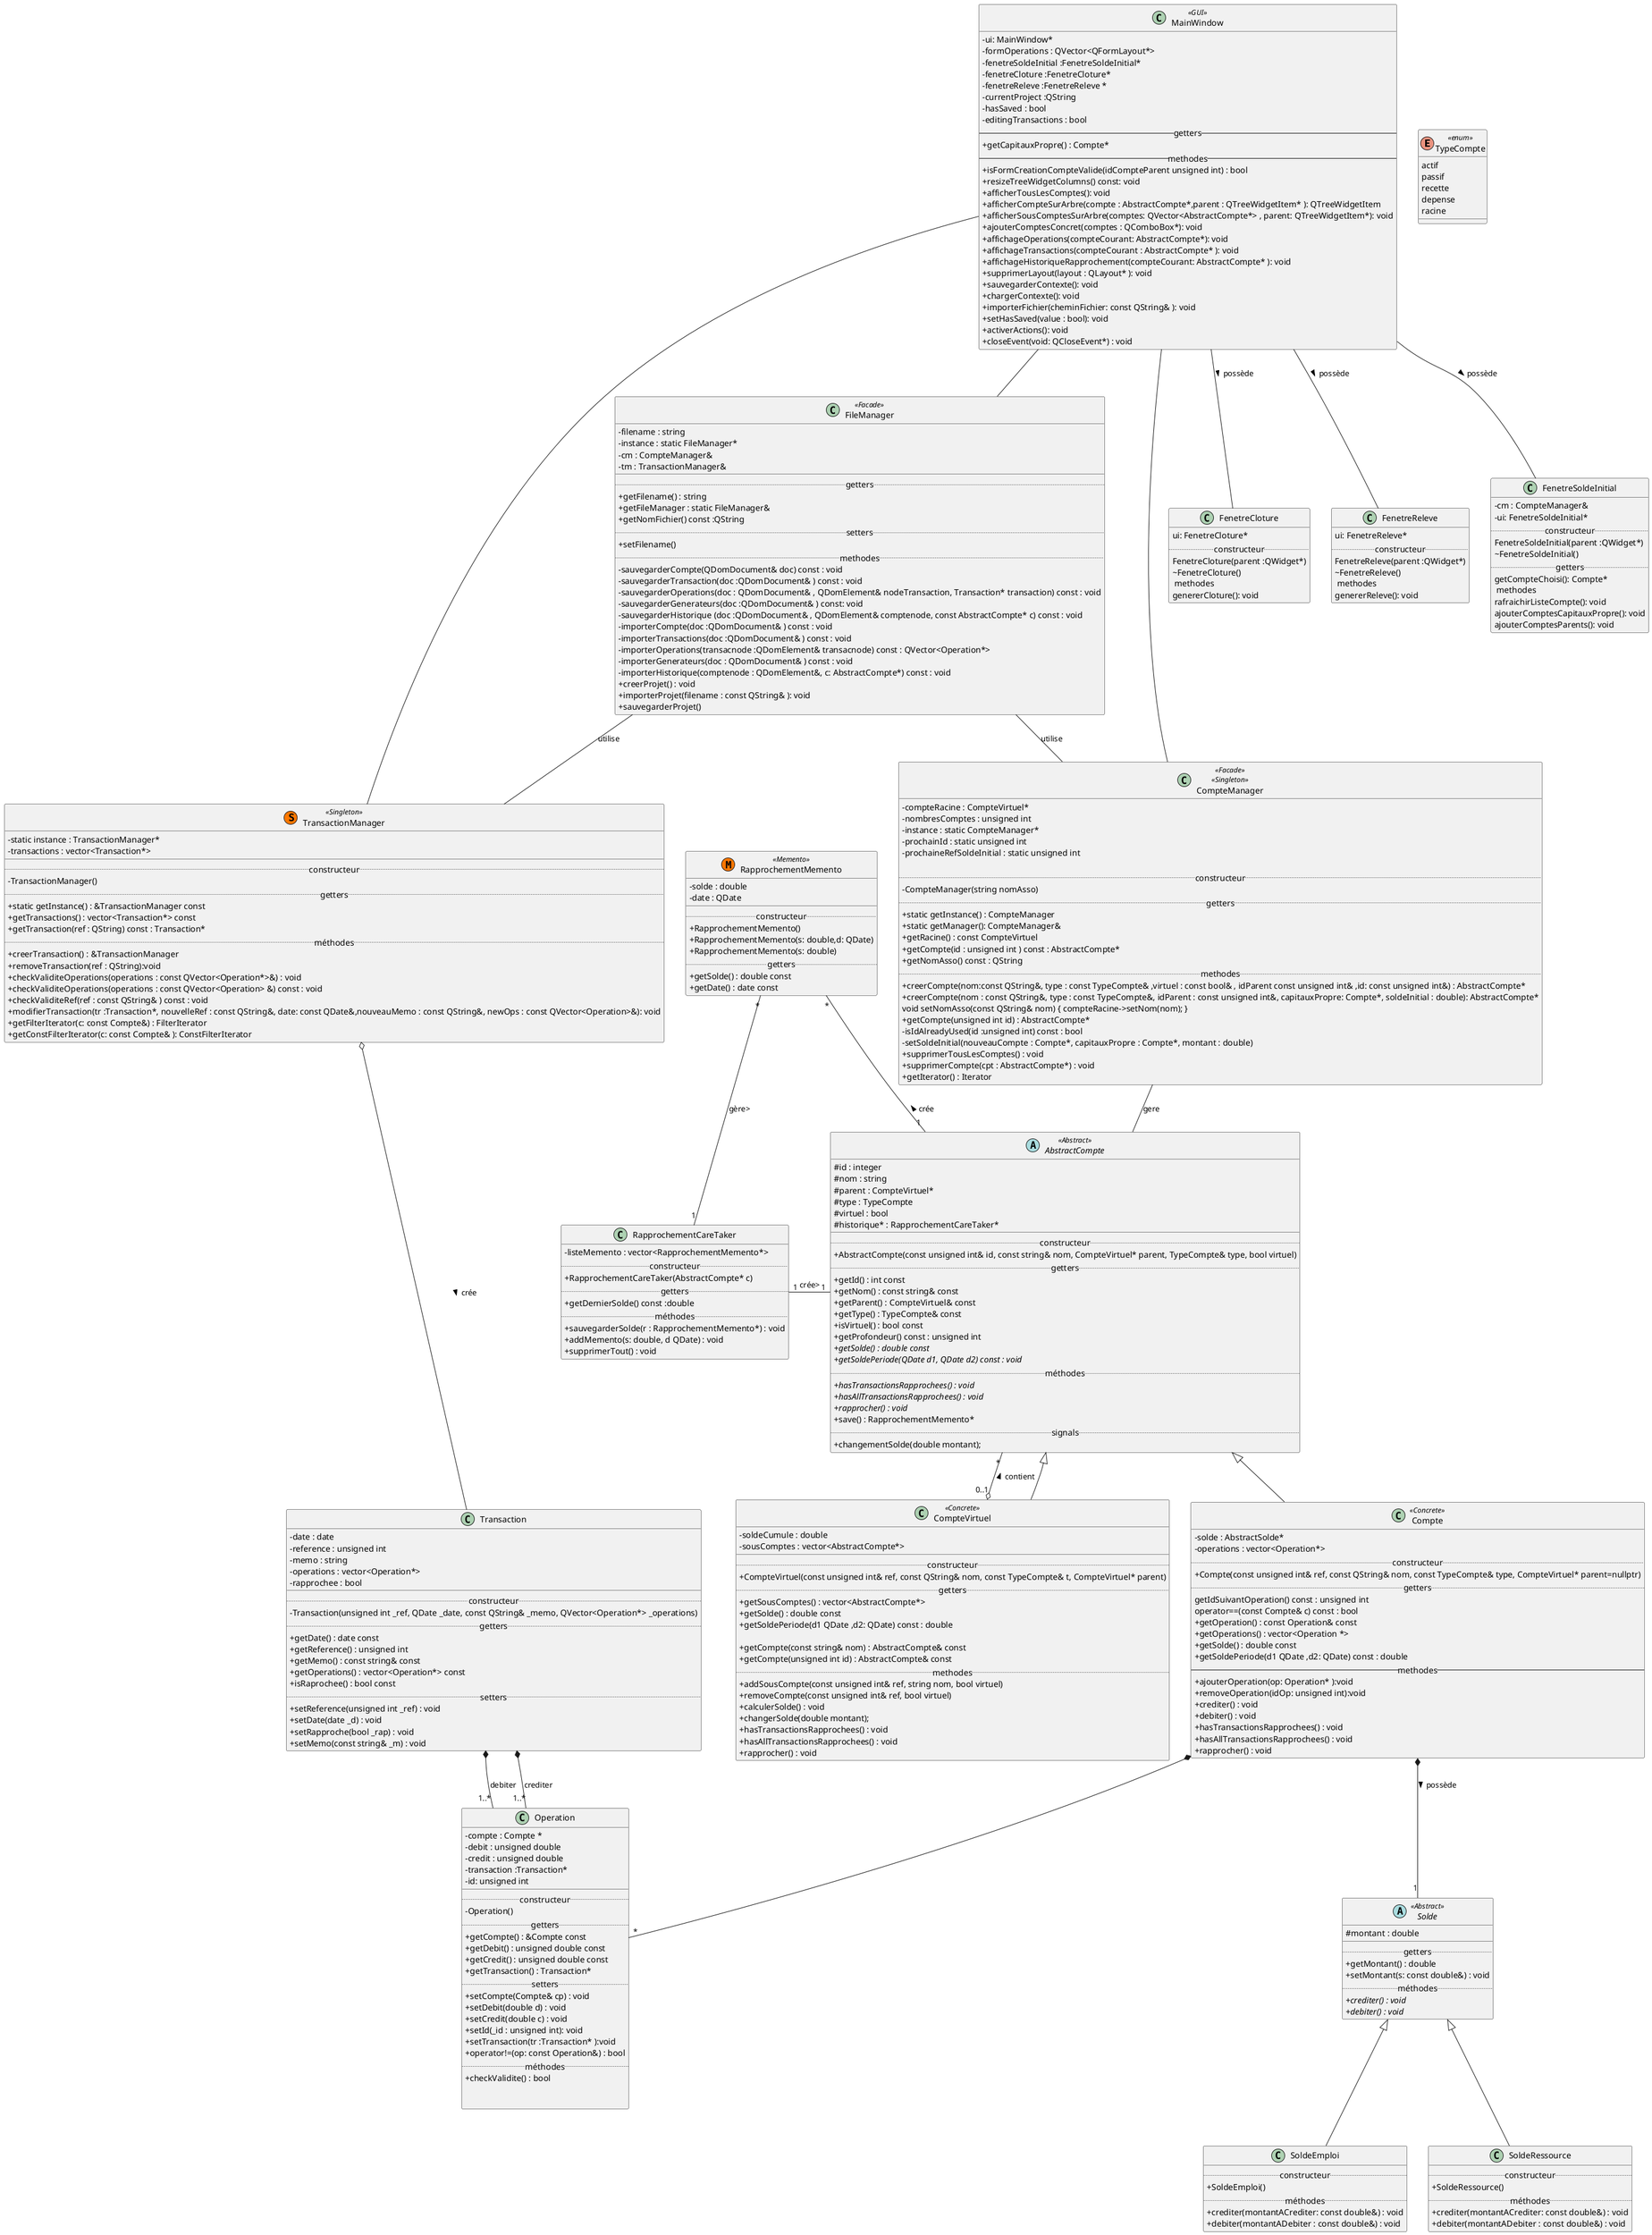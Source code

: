 @startuml
skinparam classAttributeIconSize 0

enum TypeCompte <<enum>> {
  actif
  passif
  recette
  depense
  racine
}

abstract class AbstractCompte <<Abstract>> {
  # id : integer
  # nom : string
  # parent : CompteVirtuel*
  # type : TypeCompte
  # virtuel : bool
  # historique* : RapprochementCareTaker*
  __
  .. constructeur ..
  +AbstractCompte(const unsigned int& id, const string& nom, CompteVirtuel* parent, TypeCompte& type, bool virtuel)
  .. getters ..
  +getId() : int const
  +getNom() : const string& const
  +getParent() : CompteVirtuel& const
  +getType() : TypeCompte& const
  +isVirtuel() : bool const
  +getProfondeur() const : unsigned int
  +{abstract}getSolde() : double const
  +{abstract}getSoldePeriode(QDate d1, QDate d2) const : void
  .. méthodes ..
  +{abstract}hasTransactionsRapprochees() : void
  +{abstract}hasAllTransactionsRapprochees() : void
  +{abstract}rapprocher() : void
  +save() : RapprochementMemento*
  .. signals ..
  +changementSolde(double montant);
}

class Compte <<Concrete>> {
 -solde : AbstractSolde*
 -operations : vector<Operation*>
 .. constructeur ..
 +Compte(const unsigned int& ref, const QString& nom, const TypeCompte& type, CompteVirtuel* parent=nullptr)
 .. getters ..
 getIdSuivantOperation() const : unsigned int
 operator==(const Compte& c) const : bool
 +getOperation() : const Operation& const
 +getOperations() : vector<Operation *>
 +getSolde() : double const
 +getSoldePeriode(d1 QDate ,d2: QDate) const : double
 --methodes--
 +ajouterOperation(op: Operation* ):void
 +removeOperation(idOp: unsigned int):void
 +crediter() : void
 +debiter() : void
 +hasTransactionsRapprochees() : void
 +hasAllTransactionsRapprochees() : void
 +rapprocher() : void
}


class CompteVirtuel <<Concrete>> {
  - soldeCumule : double
  - sousComptes : vector<AbstractCompte*>
  __
  .. constructeur ..
  +CompteVirtuel(const unsigned int& ref, const QString& nom, const TypeCompte& t, CompteVirtuel* parent)
  .. getters ..
  +getSousComptes() : vector<AbstractCompte*>
  +getSolde() : double const
  +getSoldePeriode(d1 QDate ,d2: QDate) const : double

  +getCompte(const string& nom) : AbstractCompte& const
  +getCompte(unsigned int id) : AbstractCompte& const
  .. methodes ..
  +addSousCompte(const unsigned int& ref, string nom, bool virtuel)
  +removeCompte(const unsigned int& ref, bool virtuel)
  +calculerSolde() : void
  +changerSolde(double montant);
  +hasTransactionsRapprochees() : void
 +hasAllTransactionsRapprochees() : void
 +rapprocher() : void
}

AbstractCompte "*" --o "0..1" CompteVirtuel : contient <
AbstractCompte <|-- Compte
AbstractCompte <|-- CompteVirtuel

abstract class Solde <<Abstract>> {
  #montant : double
  __
  ..getters..
  +getMontant() : double
  +setMontant(s: const double&) : void
  ..méthodes..
  +{abstract} crediter() : void
  +{abstract} debiter() : void
}

Compte *-down- "1" Solde : possède >

class SoldeEmploi {
  .. constructeur ..
  +SoldeEmploi()
  .. méthodes ..
  +crediter(montantACrediter: const double&) : void
  +debiter(montantADebiter : const double&) : void
}

class SoldeRessource {
  .. constructeur ..
  +SoldeRessource()
  .. méthodes ..
  +crediter(montantACrediter: const double&) : void
  +debiter(montantADebiter : const double&) : void
}

SoldeEmploi -up-|> Solde
SoldeRessource -up-|> Solde


class Operation {
  -compte : Compte *
  -debit : unsigned double
  -credit : unsigned double
  -transaction :Transaction* 
  -id: unsigned int
  __
  .. constructeur ..
  -Operation()
  .. getters ..
  +getCompte() : &Compte const
  +getDebit() : unsigned double const
  +getCredit() : unsigned double const
  +getTransaction() : Transaction*
  .. setters ..
  +setCompte(Compte& cp) : void
  +setDebit(double d) : void
  +setCredit(double c) : void
  +setId(_id : unsigned int): void
  +setTransaction(tr :Transaction* ):void
  +operator!=(op: const Operation&) : bool
  .. méthodes ..
  +checkValidite() : bool

  
}

class Transaction {
  -date : date
  -reference : unsigned int
  -memo : string
  -operations : vector<Operation*>
  -rapprochee : bool
  __
  .. constructeur ..
  -Transaction(unsigned int _ref, QDate _date, const QString& _memo, QVector<Operation*> _operations)
  .. getters ..
  +getDate() : date const
  +getReference() : unsigned int
  +getMemo() : const string& const
  +getOperations() : vector<Operation*> const
  +isRaprochee() : bool const
  ..setters..
  +setReference(unsigned int _ref) : void
  +setDate(date _d) : void
  +setRapproche(bool _rap) : void
  +setMemo(const string& _m) : void
}

Transaction *-- "1..*" Operation : crediter
Transaction *-- "1..*" Operation : debiter
Compte *-- "*" Operation

class TransactionManager << (S,#FF7700) Singleton >> {
  - static instance : TransactionManager*
  - transactions : vector<Transaction*>
  __
  .. constructeur ..
  -TransactionManager()
  .. getters ..
  +static getInstance() : &TransactionManager const
  +getTransactions() : vector<Transaction*> const
  +getTransaction(ref : QString) const : Transaction*
  .. méthodes ..
  +creerTransaction() : &TransactionManager
  + removeTransaction(ref : QString):void
  +checkValiditeOperations(operations : const QVector<Operation*>&) : void
  +checkValiditeOperations(operations : const QVector<Operation> &) const : void
  +checkValiditeRef(ref : const QString& ) const : void
  +modifierTransaction(tr :Transaction*, nouvelleRef : const QString&, date: const QDate&,nouveauMemo : const QString&, newOps : const QVector<Operation>&): void
  +getFilterIterator(c: const Compte&) : FilterIterator
  +getConstFilterIterator(c: const Compte& ): ConstFilterIterator
}

TransactionManager o-- Transaction : crée >

class RapprochementCareTaker {
  -listeMemento : vector<RapprochementMemento*>
  ..constructeur..
  + RapprochementCareTaker(AbstractCompte* c)
  ..getters..
  +getDernierSolde() const :double
  .. méthodes ..
  +sauvegarderSolde(r : RapprochementMemento*) : void
  +addMemento(s: double, d QDate) : void
  +supprimerTout() : void
}

class RapprochementMemento << (M,#FF7700) Memento>> {
  -solde : double
  -date : QDate
  __
  .. constructeur ..
  +RapprochementMemento()
  +RapprochementMemento(s: double,d: QDate)
  +RapprochementMemento(s: double)
  .. getters ..
  +getSolde() : double const
  +getDate() : date const
}

RapprochementMemento "*" -- "1" RapprochementCareTaker : gère>
AbstractCompte "1" -up- "*" RapprochementMemento : crée >
AbstractCompte "1" -up "1" RapprochementCareTaker: crée>


class CompteManager << Facade >> <<Singleton>> {
  -compteRacine : CompteVirtuel*
  -nombresComptes : unsigned int
  -instance : static CompteManager* 
  -prochainId : static unsigned int
  -prochaineRefSoldeInitial : static unsigned int
 
  .. constructeur ..
  -CompteManager(string nomAsso)
  .. getters ..
  +static getInstance() : CompteManager
  +static getManager(): CompteManager&
  +getRacine() : const CompteVirtuel
  +getCompte(id : unsigned int ) const : AbstractCompte*
  +getNomAsso() const : QString
  .. methodes ..
  +creerCompte(nom:const QString&, type : const TypeCompte& ,virtuel : const bool& , idParent const unsigned int& ,id: const unsigned int&) : AbstractCompte*
  +creerCompte(nom : const QString&, type : const TypeCompte&, idParent : const unsigned int&, capitauxPropre: Compte*, soldeInitial : double): AbstractCompte*
void setNomAsso(const QString& nom) { compteRacine->setNom(nom); }
  +getCompte(unsigned int id) : AbstractCompte*
  -isIdAlreadyUsed(id :unsigned int) const : bool
  -setSoldeInitial(nouveauCompte : Compte*, capitauxPropre : Compte*, montant : double)
  +supprimerTousLesComptes() : void
  +supprimerCompte(cpt : AbstractCompte*) : void
  +getIterator() : Iterator 
 }

CompteManager -- AbstractCompte : gere

class FileManager << Facade >> {
  -filename : string
  -instance : static FileManager*
  - cm : CompteManager&
  -tm : TransactionManager&
  __
  .. getters ..
  +getFilename() : string
  +getFileManager : static FileManager&
  +getNomFichier() const :QString
  .. setters ..
  +setFilename()
  .. methodes ..
  -sauvegarderCompte(QDomDocument& doc) const : void
   -sauvegarderTransaction(doc :QDomDocument& ) const : void
    - sauvegarderOperations(doc : QDomDocument& , QDomElement& nodeTransaction, Transaction* transaction) const : void
    - sauvegarderGenerateurs(doc :QDomDocument& ) const: void
    - sauvegarderHistorique (doc :QDomDocument& , QDomElement& comptenode, const AbstractCompte* c) const : void
    - importerCompte(doc :QDomDocument& ) const : void
    - importerTransactions(doc :QDomDocument& ) const : void
    - importerOperations(transacnode :QDomElement& transacnode) const : QVector<Operation*>
    - importerGenerateurs(doc : QDomDocument& ) const : void
    - importerHistorique(comptenode : QDomElement&, c: AbstractCompte*) const : void
    +creerProjet() : void
    +importerProjet(filename : const QString& ): void
    +sauvegarderProjet()
}

FileManager -- CompteManager : utilise
FileManager -- TransactionManager : utilise

class MainWindow << GUI >> {
  -ui: MainWindow*
  -formOperations : QVector<QFormLayout*>
  -fenetreSoldeInitial :FenetreSoldeInitial*
  -fenetreCloture :FenetreCloture*
  -fenetreReleve :FenetreReleve *
  -currentProject :QString
  -hasSaved : bool
  -editingTransactions : bool
  --getters--
  +getCapitauxPropre() : Compte*
  --methodes--
  +isFormCreationCompteValide(idCompteParent unsigned int) : bool
  +resizeTreeWidgetColumns() const: void
  +afficherTousLesComptes(): void
  +afficherCompteSurArbre(compte : AbstractCompte*,parent : QTreeWidgetItem* ): QTreeWidgetItem
  +afficherSousComptesSurArbre(comptes: QVector<AbstractCompte*> , parent: QTreeWidgetItem*): void
  +ajouterComptesConcret(comptes : QComboBox*): void
  +affichageOperations(compteCourant: AbstractCompte*): void
  +affichageTransactions(compteCourant : AbstractCompte* ): void
  +affichageHistoriqueRapprochement(compteCourant: AbstractCompte* ): void
  +supprimerLayout(layout : QLayout* ): void
  +sauvegarderContexte(): void
  +chargerContexte(): void
  +importerFichier(cheminFichier: const QString& ): void
  +setHasSaved(value : bool): void
  +activerActions(): void
  +closeEvent(void: QCloseEvent*) : void
}

MainWindow -- FileManager  
MainWindow -- CompteManager
MainWindow -- TransactionManager

class FenetreCloture {
    ui: FenetreCloture*
    .. constructeur ..
    FenetreCloture(parent :QWidget*)
    ~FenetreCloture()
     .. methodes ..
     genererCloture(): void
}

class FenetreReleve {
    ui: FenetreReleve*
    .. constructeur ..
    FenetreReleve(parent :QWidget*)
    ~FenetreReleve()
     .. methodes ..
     genererReleve(): void
}
class FenetreSoldeInitial {
    -cm : CompteManager&
    -ui: FenetreSoldeInitial*
    .. constructeur ..
    FenetreSoldeInitial(parent :QWidget*)
    ~FenetreSoldeInitial()
    ..getters..
    getCompteChoisi(): Compte*
     .. methodes ..
     rafraichirListeCompte(): void
     ajouterComptesCapitauxPropre(): void
     ajouterComptesParents(): void
}

MainWindow --FenetreCloture : possède >
MainWindow --FenetreReleve : possède >
MainWindow --FenetreSoldeInitial : possède >

@enduml
